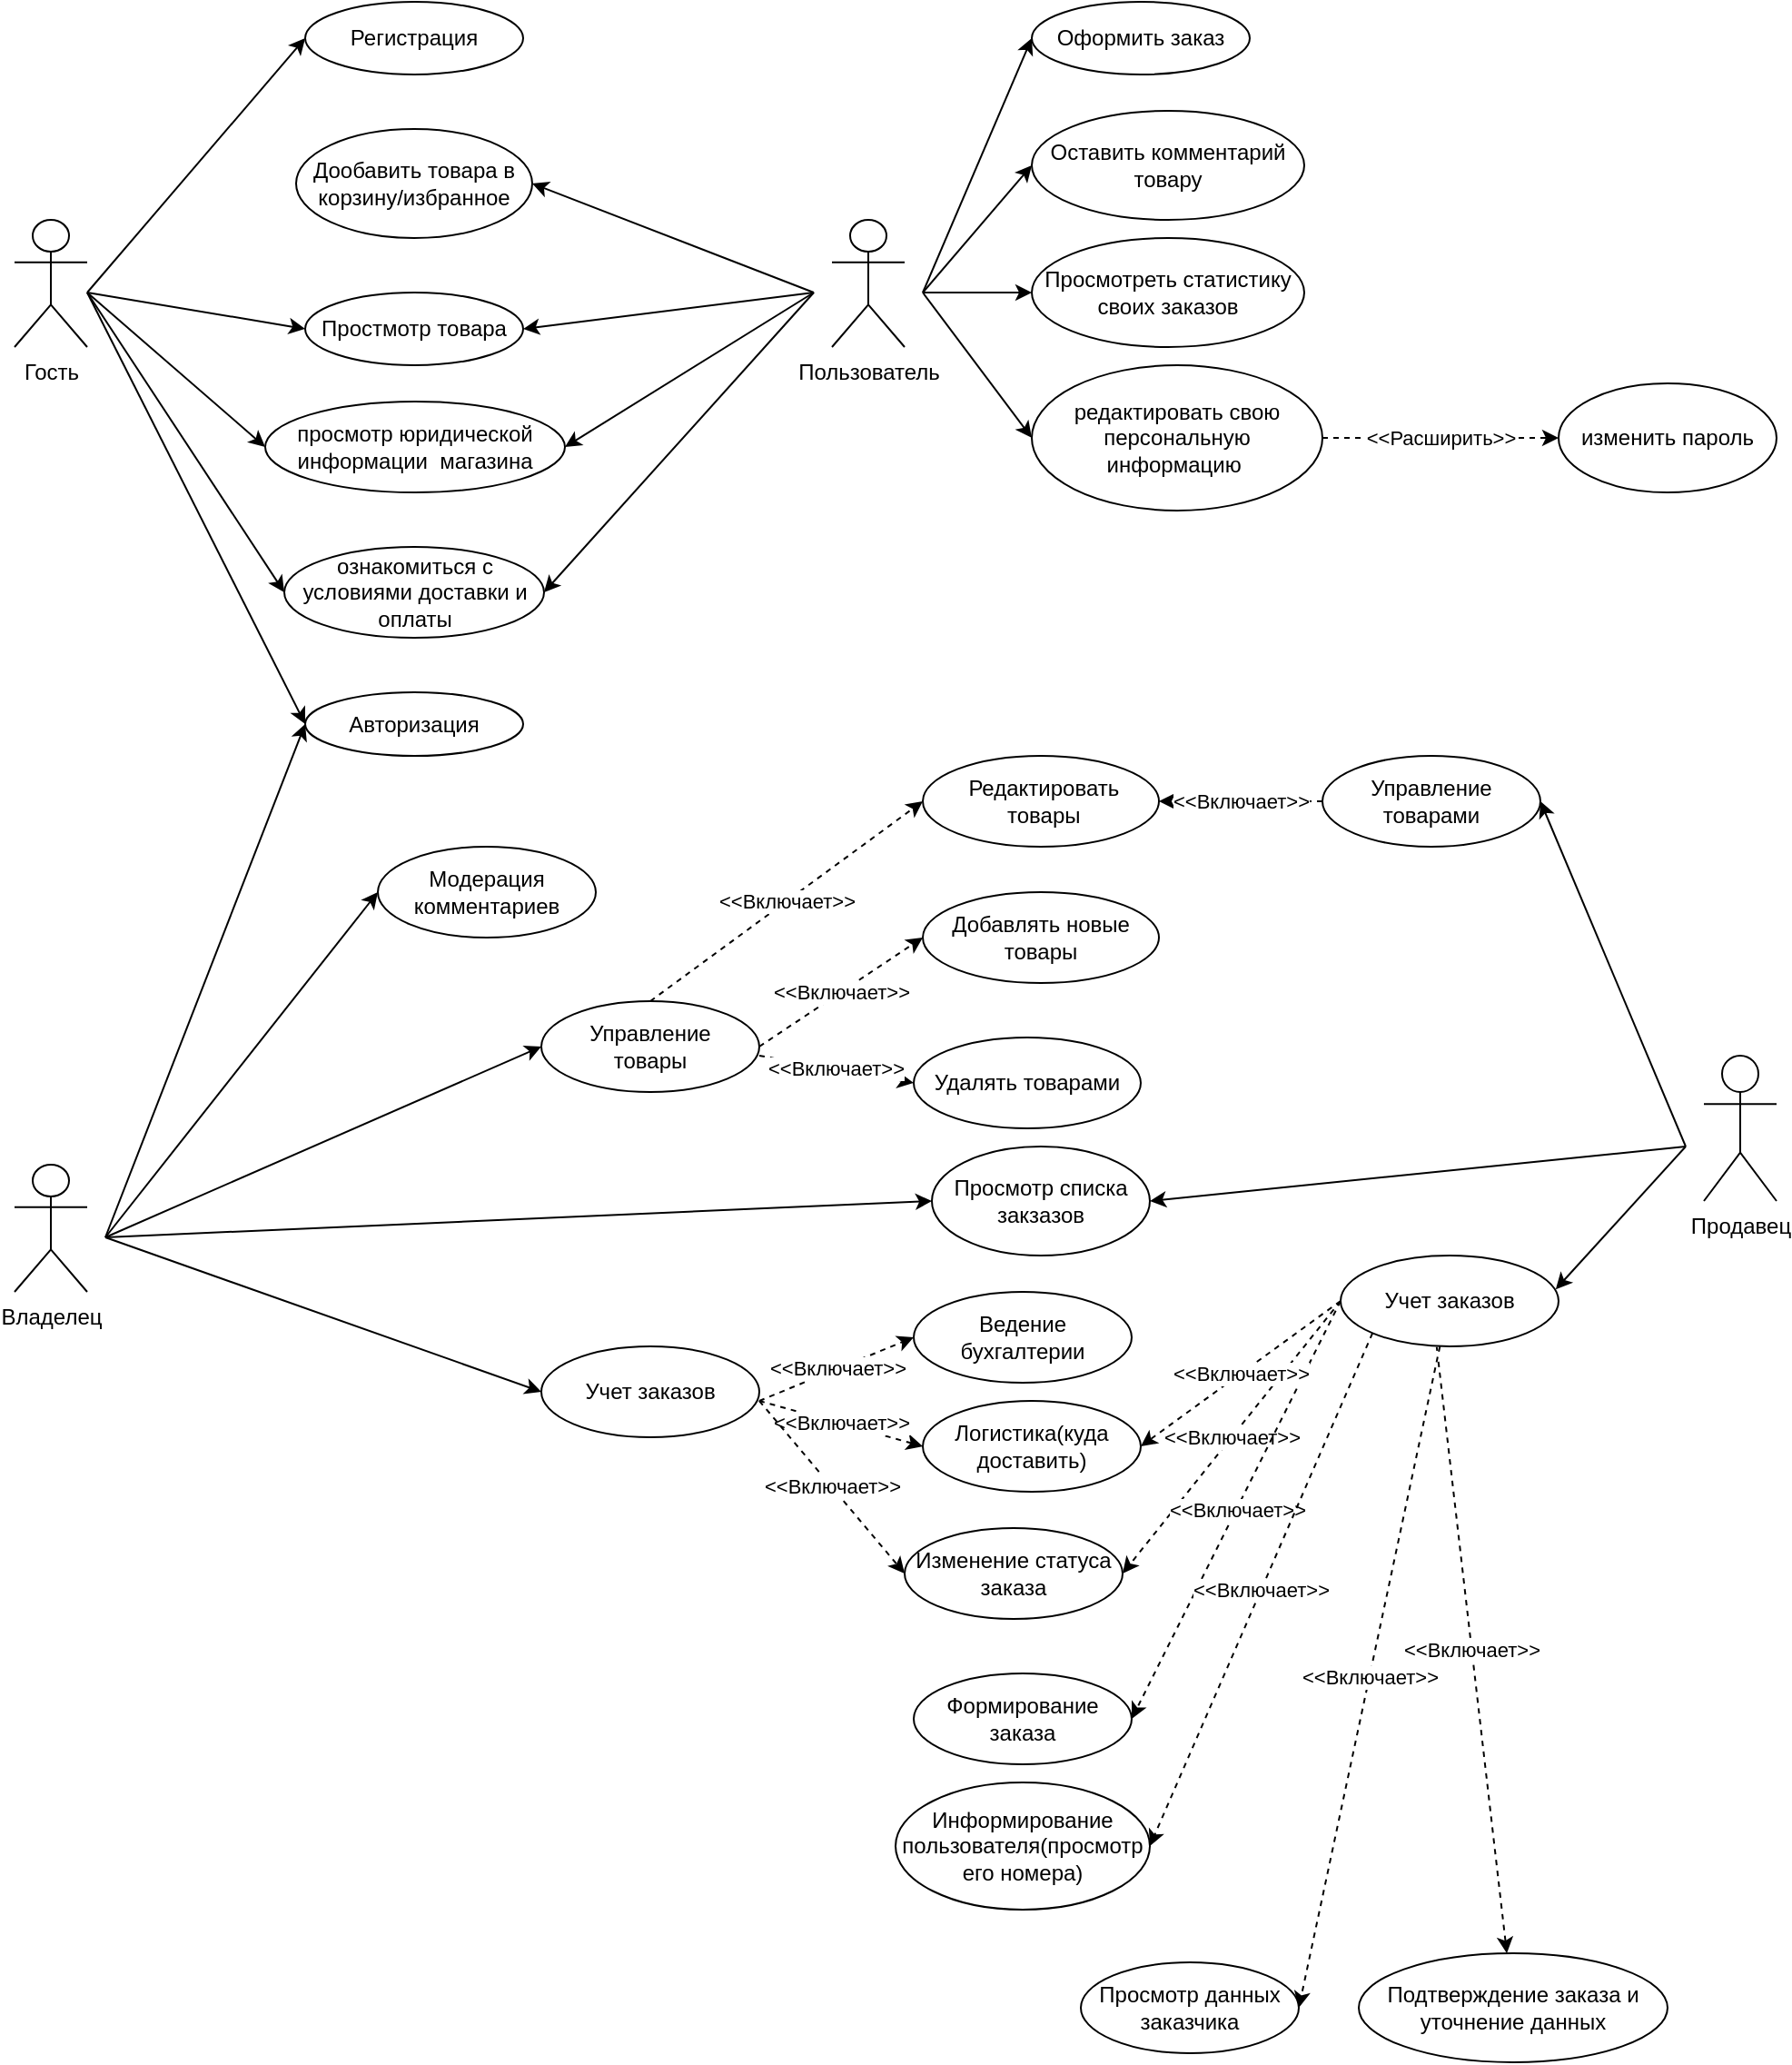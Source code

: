 <mxfile version="20.7.4" type="device"><diagram id="prtHgNgQTEPvFCAcTncT" name="Page-1"><mxGraphModel dx="2590" dy="1535" grid="1" gridSize="10" guides="1" tooltips="1" connect="1" arrows="1" fold="1" page="1" pageScale="1" pageWidth="827" pageHeight="1169" math="0" shadow="0"><root><mxCell id="0"/><mxCell id="1" parent="0"/><mxCell id="GeivM4yIaeI1uJfB7zpZ-3" value="Гость&lt;br&gt;" style="shape=umlActor;verticalLabelPosition=bottom;verticalAlign=top;html=1;outlineConnect=0;" parent="1" vertex="1"><mxGeometry x="240" y="160" width="40" height="70" as="geometry"/></mxCell><mxCell id="GeivM4yIaeI1uJfB7zpZ-6" value="Регистрация" style="ellipse;whiteSpace=wrap;html=1;" parent="1" vertex="1"><mxGeometry x="400" y="40" width="120" height="40" as="geometry"/></mxCell><mxCell id="GeivM4yIaeI1uJfB7zpZ-8" value="Простмотр товара" style="ellipse;whiteSpace=wrap;html=1;" parent="1" vertex="1"><mxGeometry x="400" y="200" width="120" height="40" as="geometry"/></mxCell><mxCell id="GeivM4yIaeI1uJfB7zpZ-10" value="Дообавить товара в корзину/избранное" style="ellipse;whiteSpace=wrap;html=1;" parent="1" vertex="1"><mxGeometry x="395" y="110" width="130" height="60" as="geometry"/></mxCell><mxCell id="GeivM4yIaeI1uJfB7zpZ-13" value="Пользователь" style="shape=umlActor;verticalLabelPosition=bottom;verticalAlign=top;html=1;outlineConnect=0;" parent="1" vertex="1"><mxGeometry x="690" y="160" width="40" height="70" as="geometry"/></mxCell><mxCell id="GeivM4yIaeI1uJfB7zpZ-14" value="Авторизация" style="ellipse;whiteSpace=wrap;html=1;" parent="1" vertex="1"><mxGeometry x="400" y="420" width="120" height="35" as="geometry"/></mxCell><mxCell id="GeivM4yIaeI1uJfB7zpZ-16" value="Оформить заказ" style="ellipse;whiteSpace=wrap;html=1;" parent="1" vertex="1"><mxGeometry x="800" y="40" width="120" height="40" as="geometry"/></mxCell><mxCell id="GeivM4yIaeI1uJfB7zpZ-17" value="Оставить комментарий товару" style="ellipse;whiteSpace=wrap;html=1;" parent="1" vertex="1"><mxGeometry x="800" y="100" width="150" height="60" as="geometry"/></mxCell><mxCell id="GeivM4yIaeI1uJfB7zpZ-18" value="Просмотреть статистику своих заказов" style="ellipse;whiteSpace=wrap;html=1;" parent="1" vertex="1"><mxGeometry x="800" y="170" width="150" height="60" as="geometry"/></mxCell><mxCell id="GeivM4yIaeI1uJfB7zpZ-19" value="просмотр юридической информации&amp;nbsp; магазина" style="ellipse;whiteSpace=wrap;html=1;" parent="1" vertex="1"><mxGeometry x="378" y="260" width="165" height="50" as="geometry"/></mxCell><mxCell id="GeivM4yIaeI1uJfB7zpZ-20" value="ознакомиться с условиями доставки и оплаты" style="ellipse;whiteSpace=wrap;html=1;" parent="1" vertex="1"><mxGeometry x="388.5" y="340" width="143" height="50" as="geometry"/></mxCell><mxCell id="GeivM4yIaeI1uJfB7zpZ-21" value="редактировать свою персональную информацию&amp;nbsp;" style="ellipse;whiteSpace=wrap;html=1;" parent="1" vertex="1"><mxGeometry x="800" y="240" width="160" height="80" as="geometry"/></mxCell><mxCell id="GeivM4yIaeI1uJfB7zpZ-23" value="изменить пароль" style="ellipse;whiteSpace=wrap;html=1;" parent="1" vertex="1"><mxGeometry x="1090" y="250" width="120" height="60" as="geometry"/></mxCell><mxCell id="GeivM4yIaeI1uJfB7zpZ-24" value="" style="endArrow=classic;html=1;rounded=0;entryX=1;entryY=0.5;entryDx=0;entryDy=0;" parent="1" target="GeivM4yIaeI1uJfB7zpZ-10" edge="1"><mxGeometry width="50" height="50" relative="1" as="geometry"><mxPoint x="680" y="200" as="sourcePoint"/><mxPoint x="820" y="310" as="targetPoint"/></mxGeometry></mxCell><mxCell id="GeivM4yIaeI1uJfB7zpZ-25" value="" style="endArrow=classic;html=1;rounded=0;entryX=1;entryY=0.5;entryDx=0;entryDy=0;" parent="1" target="GeivM4yIaeI1uJfB7zpZ-8" edge="1"><mxGeometry width="50" height="50" relative="1" as="geometry"><mxPoint x="680" y="200" as="sourcePoint"/><mxPoint x="820" y="310" as="targetPoint"/></mxGeometry></mxCell><mxCell id="GeivM4yIaeI1uJfB7zpZ-26" value="" style="endArrow=classic;html=1;rounded=0;entryX=1;entryY=0.5;entryDx=0;entryDy=0;" parent="1" target="GeivM4yIaeI1uJfB7zpZ-19" edge="1"><mxGeometry width="50" height="50" relative="1" as="geometry"><mxPoint x="680" y="200" as="sourcePoint"/><mxPoint x="820" y="310" as="targetPoint"/></mxGeometry></mxCell><mxCell id="GeivM4yIaeI1uJfB7zpZ-27" value="" style="endArrow=classic;html=1;rounded=0;entryX=1;entryY=0.5;entryDx=0;entryDy=0;" parent="1" target="GeivM4yIaeI1uJfB7zpZ-20" edge="1"><mxGeometry width="50" height="50" relative="1" as="geometry"><mxPoint x="680" y="200" as="sourcePoint"/><mxPoint x="820" y="310" as="targetPoint"/></mxGeometry></mxCell><mxCell id="GeivM4yIaeI1uJfB7zpZ-28" value="" style="endArrow=classic;html=1;rounded=0;entryX=0;entryY=0.5;entryDx=0;entryDy=0;" parent="1" target="GeivM4yIaeI1uJfB7zpZ-16" edge="1"><mxGeometry width="50" height="50" relative="1" as="geometry"><mxPoint x="740" y="200" as="sourcePoint"/><mxPoint x="820" y="310" as="targetPoint"/></mxGeometry></mxCell><mxCell id="GeivM4yIaeI1uJfB7zpZ-29" value="" style="endArrow=classic;html=1;rounded=0;entryX=0;entryY=0.5;entryDx=0;entryDy=0;" parent="1" target="GeivM4yIaeI1uJfB7zpZ-17" edge="1"><mxGeometry width="50" height="50" relative="1" as="geometry"><mxPoint x="740" y="200" as="sourcePoint"/><mxPoint x="820" y="310" as="targetPoint"/></mxGeometry></mxCell><mxCell id="GeivM4yIaeI1uJfB7zpZ-30" value="" style="endArrow=classic;html=1;rounded=0;entryX=0;entryY=0.5;entryDx=0;entryDy=0;" parent="1" target="GeivM4yIaeI1uJfB7zpZ-18" edge="1"><mxGeometry width="50" height="50" relative="1" as="geometry"><mxPoint x="740" y="200" as="sourcePoint"/><mxPoint x="870" y="410" as="targetPoint"/></mxGeometry></mxCell><mxCell id="GeivM4yIaeI1uJfB7zpZ-31" value="" style="endArrow=classic;html=1;rounded=0;entryX=0;entryY=0.5;entryDx=0;entryDy=0;" parent="1" target="GeivM4yIaeI1uJfB7zpZ-21" edge="1"><mxGeometry width="50" height="50" relative="1" as="geometry"><mxPoint x="740" y="200" as="sourcePoint"/><mxPoint x="900" y="440" as="targetPoint"/></mxGeometry></mxCell><mxCell id="GeivM4yIaeI1uJfB7zpZ-33" value="" style="endArrow=classic;html=1;rounded=0;entryX=0;entryY=0.5;entryDx=0;entryDy=0;" parent="1" target="GeivM4yIaeI1uJfB7zpZ-6" edge="1"><mxGeometry width="50" height="50" relative="1" as="geometry"><mxPoint x="280" y="200" as="sourcePoint"/><mxPoint x="820" y="310" as="targetPoint"/></mxGeometry></mxCell><mxCell id="GeivM4yIaeI1uJfB7zpZ-34" value="" style="endArrow=classic;html=1;rounded=0;entryX=0;entryY=0.5;entryDx=0;entryDy=0;" parent="1" target="GeivM4yIaeI1uJfB7zpZ-19" edge="1"><mxGeometry width="50" height="50" relative="1" as="geometry"><mxPoint x="280" y="200" as="sourcePoint"/><mxPoint x="820" y="310" as="targetPoint"/></mxGeometry></mxCell><mxCell id="GeivM4yIaeI1uJfB7zpZ-35" value="" style="endArrow=classic;html=1;rounded=0;entryX=0;entryY=0.5;entryDx=0;entryDy=0;" parent="1" target="GeivM4yIaeI1uJfB7zpZ-20" edge="1"><mxGeometry width="50" height="50" relative="1" as="geometry"><mxPoint x="280" y="200" as="sourcePoint"/><mxPoint x="820" y="310" as="targetPoint"/></mxGeometry></mxCell><mxCell id="GeivM4yIaeI1uJfB7zpZ-36" value="" style="endArrow=classic;html=1;rounded=0;" parent="1" edge="1"><mxGeometry width="50" height="50" relative="1" as="geometry"><mxPoint x="280" y="200" as="sourcePoint"/><mxPoint x="400" y="220" as="targetPoint"/></mxGeometry></mxCell><mxCell id="GeivM4yIaeI1uJfB7zpZ-38" value="" style="endArrow=classic;html=1;rounded=0;entryX=0;entryY=0.5;entryDx=0;entryDy=0;" parent="1" target="GeivM4yIaeI1uJfB7zpZ-14" edge="1"><mxGeometry width="50" height="50" relative="1" as="geometry"><mxPoint x="280" y="200" as="sourcePoint"/><mxPoint x="820" y="310" as="targetPoint"/></mxGeometry></mxCell><mxCell id="GeivM4yIaeI1uJfB7zpZ-39" value="&amp;lt;&amp;lt;Расширить&amp;gt;&amp;gt;" style="endArrow=classic;html=1;rounded=0;exitX=1;exitY=0.5;exitDx=0;exitDy=0;dashed=1;jumpStyle=gap;" parent="1" source="GeivM4yIaeI1uJfB7zpZ-21" target="GeivM4yIaeI1uJfB7zpZ-23" edge="1"><mxGeometry width="50" height="50" relative="1" as="geometry"><mxPoint x="770" y="360" as="sourcePoint"/><mxPoint x="820" y="310" as="targetPoint"/></mxGeometry></mxCell><mxCell id="1J2U4zj17bDbrZW38m-7-1" value="Владелец&lt;br&gt;" style="shape=umlActor;verticalLabelPosition=bottom;verticalAlign=top;html=1;outlineConnect=0;" parent="1" vertex="1"><mxGeometry x="240" y="680" width="40" height="70" as="geometry"/></mxCell><mxCell id="1J2U4zj17bDbrZW38m-7-2" value="Управление&lt;br&gt;&amp;nbsp;товары&amp;nbsp;" style="ellipse;whiteSpace=wrap;html=1;" parent="1" vertex="1"><mxGeometry x="530" y="590" width="120" height="50" as="geometry"/></mxCell><mxCell id="1J2U4zj17bDbrZW38m-7-3" value="Добавлять новые товары" style="ellipse;whiteSpace=wrap;html=1;" parent="1" vertex="1"><mxGeometry x="740" y="530" width="130" height="50" as="geometry"/></mxCell><mxCell id="1J2U4zj17bDbrZW38m-7-4" value="Удалять товарами" style="ellipse;whiteSpace=wrap;html=1;" parent="1" vertex="1"><mxGeometry x="735" y="610" width="125" height="50" as="geometry"/></mxCell><mxCell id="1J2U4zj17bDbrZW38m-7-5" value="&amp;lt;&amp;lt;Включает&amp;gt;&amp;gt;" style="endArrow=classic;html=1;rounded=0;exitX=1;exitY=0.5;exitDx=0;exitDy=0;dashed=1;jumpStyle=gap;entryX=0;entryY=0.5;entryDx=0;entryDy=0;" parent="1" source="1J2U4zj17bDbrZW38m-7-2" target="1J2U4zj17bDbrZW38m-7-3" edge="1"><mxGeometry width="50" height="50" relative="1" as="geometry"><mxPoint x="1100" y="290" as="sourcePoint"/><mxPoint x="1230" y="290" as="targetPoint"/></mxGeometry></mxCell><mxCell id="1J2U4zj17bDbrZW38m-7-7" value="&amp;lt;&amp;lt;Включает&amp;gt;&amp;gt;" style="endArrow=classic;html=1;rounded=0;dashed=1;jumpStyle=gap;entryX=0;entryY=0.5;entryDx=0;entryDy=0;" parent="1" target="1J2U4zj17bDbrZW38m-7-4" edge="1"><mxGeometry width="50" height="50" relative="1" as="geometry"><mxPoint x="650" y="620" as="sourcePoint"/><mxPoint x="750" y="565" as="targetPoint"/></mxGeometry></mxCell><mxCell id="1J2U4zj17bDbrZW38m-7-8" value="" style="endArrow=classic;html=1;rounded=0;entryX=0;entryY=0.5;entryDx=0;entryDy=0;" parent="1" target="1J2U4zj17bDbrZW38m-7-2" edge="1"><mxGeometry width="50" height="50" relative="1" as="geometry"><mxPoint x="290" y="720" as="sourcePoint"/><mxPoint x="700" y="450" as="targetPoint"/></mxGeometry></mxCell><mxCell id="1J2U4zj17bDbrZW38m-7-9" value="" style="endArrow=classic;html=1;rounded=0;entryX=0;entryY=0.5;entryDx=0;entryDy=0;" parent="1" target="1J2U4zj17bDbrZW38m-7-10" edge="1"><mxGeometry width="50" height="50" relative="1" as="geometry"><mxPoint x="290" y="720" as="sourcePoint"/><mxPoint x="430" y="740" as="targetPoint"/></mxGeometry></mxCell><mxCell id="1J2U4zj17bDbrZW38m-7-10" value="Модерация комментариев" style="ellipse;whiteSpace=wrap;html=1;" parent="1" vertex="1"><mxGeometry x="440" y="505" width="120" height="50" as="geometry"/></mxCell><mxCell id="1J2U4zj17bDbrZW38m-7-11" value="Учет заказов" style="ellipse;whiteSpace=wrap;html=1;" parent="1" vertex="1"><mxGeometry x="530" y="780" width="120" height="50" as="geometry"/></mxCell><mxCell id="1J2U4zj17bDbrZW38m-7-12" value="" style="endArrow=classic;html=1;rounded=0;entryX=0;entryY=0.5;entryDx=0;entryDy=0;" parent="1" target="1J2U4zj17bDbrZW38m-7-11" edge="1"><mxGeometry width="50" height="50" relative="1" as="geometry"><mxPoint x="290" y="720" as="sourcePoint"/><mxPoint x="700" y="770" as="targetPoint"/></mxGeometry></mxCell><mxCell id="1J2U4zj17bDbrZW38m-7-13" value="Ведение бухгалтерии" style="ellipse;whiteSpace=wrap;html=1;" parent="1" vertex="1"><mxGeometry x="735" y="750" width="120" height="50" as="geometry"/></mxCell><mxCell id="1J2U4zj17bDbrZW38m-7-14" value="Логистика(куда доставить)" style="ellipse;whiteSpace=wrap;html=1;" parent="1" vertex="1"><mxGeometry x="740" y="810" width="120" height="50" as="geometry"/></mxCell><mxCell id="1J2U4zj17bDbrZW38m-7-15" value="&amp;lt;&amp;lt;Включает&amp;gt;&amp;gt;" style="endArrow=classic;html=1;rounded=0;dashed=1;jumpStyle=gap;entryX=0;entryY=0.5;entryDx=0;entryDy=0;" parent="1" target="1J2U4zj17bDbrZW38m-7-13" edge="1"><mxGeometry width="50" height="50" relative="1" as="geometry"><mxPoint x="650" y="810" as="sourcePoint"/><mxPoint x="755" y="605" as="targetPoint"/></mxGeometry></mxCell><mxCell id="1J2U4zj17bDbrZW38m-7-16" value="&amp;lt;&amp;lt;Включает&amp;gt;&amp;gt;" style="endArrow=classic;html=1;rounded=0;dashed=1;jumpStyle=gap;entryX=0;entryY=0.5;entryDx=0;entryDy=0;" parent="1" target="1J2U4zj17bDbrZW38m-7-14" edge="1"><mxGeometry width="50" height="50" relative="1" as="geometry"><mxPoint x="650" y="810" as="sourcePoint"/><mxPoint x="765" y="615" as="targetPoint"/></mxGeometry></mxCell><mxCell id="1J2U4zj17bDbrZW38m-7-17" value="" style="endArrow=classic;html=1;rounded=0;entryX=0;entryY=0.5;entryDx=0;entryDy=0;" parent="1" target="GeivM4yIaeI1uJfB7zpZ-14" edge="1"><mxGeometry width="50" height="50" relative="1" as="geometry"><mxPoint x="290" y="720" as="sourcePoint"/><mxPoint x="670" y="490" as="targetPoint"/></mxGeometry></mxCell><mxCell id="1J2U4zj17bDbrZW38m-7-20" value="Изменение статуса заказа" style="ellipse;whiteSpace=wrap;html=1;" parent="1" vertex="1"><mxGeometry x="730" y="880" width="120" height="50" as="geometry"/></mxCell><mxCell id="1J2U4zj17bDbrZW38m-7-21" value="&amp;lt;&amp;lt;Включает&amp;gt;&amp;gt;" style="endArrow=classic;html=1;rounded=0;dashed=1;jumpStyle=gap;entryX=0;entryY=0.5;entryDx=0;entryDy=0;" parent="1" target="1J2U4zj17bDbrZW38m-7-20" edge="1"><mxGeometry width="50" height="50" relative="1" as="geometry"><mxPoint x="650" y="810" as="sourcePoint"/><mxPoint x="740.0" y="795" as="targetPoint"/></mxGeometry></mxCell><mxCell id="elf-8IaVGKeBp0bfixKC-1" value="Продавец&lt;br&gt;" style="shape=umlActor;verticalLabelPosition=bottom;verticalAlign=top;html=1;outlineConnect=0;" parent="1" vertex="1"><mxGeometry x="1170" y="620" width="40" height="80" as="geometry"/></mxCell><mxCell id="elf-8IaVGKeBp0bfixKC-2" value="&amp;nbsp;Редактировать&lt;br&gt;&amp;nbsp;товары" style="ellipse;whiteSpace=wrap;html=1;" parent="1" vertex="1"><mxGeometry x="740" y="455" width="130" height="50" as="geometry"/></mxCell><mxCell id="elf-8IaVGKeBp0bfixKC-3" value="&amp;lt;&amp;lt;Включает&amp;gt;&amp;gt;" style="endArrow=classic;html=1;rounded=0;exitX=0.5;exitY=0;exitDx=0;exitDy=0;dashed=1;jumpStyle=gap;entryX=0;entryY=0.5;entryDx=0;entryDy=0;" parent="1" source="1J2U4zj17bDbrZW38m-7-2" target="elf-8IaVGKeBp0bfixKC-2" edge="1"><mxGeometry width="50" height="50" relative="1" as="geometry"><mxPoint x="660" y="625" as="sourcePoint"/><mxPoint x="750" y="565" as="targetPoint"/></mxGeometry></mxCell><mxCell id="elf-8IaVGKeBp0bfixKC-4" value="Просмотр списка закзазов" style="ellipse;whiteSpace=wrap;html=1;" parent="1" vertex="1"><mxGeometry x="745" y="670" width="120" height="60" as="geometry"/></mxCell><mxCell id="elf-8IaVGKeBp0bfixKC-5" value="" style="endArrow=classic;html=1;rounded=0;entryX=0;entryY=0.5;entryDx=0;entryDy=0;" parent="1" target="elf-8IaVGKeBp0bfixKC-4" edge="1"><mxGeometry width="50" height="50" relative="1" as="geometry"><mxPoint x="290" y="720" as="sourcePoint"/><mxPoint x="410" y="875" as="targetPoint"/></mxGeometry></mxCell><mxCell id="sg9rKuqKri07Io_V6Qgu-3" value="Формирование заказа" style="ellipse;whiteSpace=wrap;html=1;" parent="1" vertex="1"><mxGeometry x="735" y="960" width="120" height="50" as="geometry"/></mxCell><mxCell id="sg9rKuqKri07Io_V6Qgu-4" value="Управление&lt;br&gt;&amp;nbsp;товарами&amp;nbsp;" style="ellipse;whiteSpace=wrap;html=1;" parent="1" vertex="1"><mxGeometry x="960" y="455" width="120" height="50" as="geometry"/></mxCell><mxCell id="sg9rKuqKri07Io_V6Qgu-5" value="Учет заказов" style="ellipse;whiteSpace=wrap;html=1;" parent="1" vertex="1"><mxGeometry x="970" y="730" width="120" height="50" as="geometry"/></mxCell><mxCell id="sg9rKuqKri07Io_V6Qgu-7" value="" style="endArrow=classic;html=1;rounded=0;entryX=1;entryY=0.5;entryDx=0;entryDy=0;" parent="1" target="sg9rKuqKri07Io_V6Qgu-4" edge="1"><mxGeometry width="50" height="50" relative="1" as="geometry"><mxPoint x="1160" y="670" as="sourcePoint"/><mxPoint x="540" y="880" as="targetPoint"/></mxGeometry></mxCell><mxCell id="sg9rKuqKri07Io_V6Qgu-8" value="" style="endArrow=classic;html=1;rounded=0;entryX=0.987;entryY=0.372;entryDx=0;entryDy=0;entryPerimeter=0;" parent="1" target="sg9rKuqKri07Io_V6Qgu-5" edge="1"><mxGeometry width="50" height="50" relative="1" as="geometry"><mxPoint x="1160" y="670" as="sourcePoint"/><mxPoint x="1100" y="625" as="targetPoint"/></mxGeometry></mxCell><mxCell id="sg9rKuqKri07Io_V6Qgu-11" value="&amp;lt;&amp;lt;Включает&amp;gt;&amp;gt;" style="endArrow=classic;html=1;rounded=0;dashed=1;jumpStyle=gap;entryX=1;entryY=0.5;entryDx=0;entryDy=0;exitX=0;exitY=0.5;exitDx=0;exitDy=0;" parent="1" source="sg9rKuqKri07Io_V6Qgu-5" target="1J2U4zj17bDbrZW38m-7-20" edge="1"><mxGeometry width="50" height="50" relative="1" as="geometry"><mxPoint x="660" y="820" as="sourcePoint"/><mxPoint x="740" y="865" as="targetPoint"/></mxGeometry></mxCell><mxCell id="sg9rKuqKri07Io_V6Qgu-12" value="&amp;lt;&amp;lt;Включает&amp;gt;&amp;gt;" style="endArrow=classic;html=1;rounded=0;dashed=1;jumpStyle=gap;entryX=1;entryY=0.5;entryDx=0;entryDy=0;exitX=0;exitY=0.5;exitDx=0;exitDy=0;" parent="1" source="sg9rKuqKri07Io_V6Qgu-5" target="sg9rKuqKri07Io_V6Qgu-3" edge="1"><mxGeometry width="50" height="50" relative="1" as="geometry"><mxPoint x="980" y="805" as="sourcePoint"/><mxPoint x="860" y="865" as="targetPoint"/></mxGeometry></mxCell><mxCell id="sg9rKuqKri07Io_V6Qgu-13" value="Информирование пользователя(просмотр его номера)" style="ellipse;whiteSpace=wrap;html=1;" parent="1" vertex="1"><mxGeometry x="725" y="1020" width="140" height="70" as="geometry"/></mxCell><mxCell id="sg9rKuqKri07Io_V6Qgu-14" value="&amp;lt;&amp;lt;Включает&amp;gt;&amp;gt;" style="endArrow=classic;html=1;rounded=0;dashed=1;jumpStyle=gap;entryX=1;entryY=0.5;entryDx=0;entryDy=0;exitX=0;exitY=1;exitDx=0;exitDy=0;" parent="1" source="sg9rKuqKri07Io_V6Qgu-5" target="sg9rKuqKri07Io_V6Qgu-13" edge="1"><mxGeometry width="50" height="50" relative="1" as="geometry"><mxPoint x="980" y="805" as="sourcePoint"/><mxPoint x="860" y="925" as="targetPoint"/></mxGeometry></mxCell><mxCell id="sg9rKuqKri07Io_V6Qgu-15" value="&amp;lt;&amp;lt;Включает&amp;gt;&amp;gt;" style="endArrow=classic;html=1;rounded=0;dashed=1;jumpStyle=gap;entryX=1;entryY=0.5;entryDx=0;entryDy=0;exitX=0;exitY=0.5;exitDx=0;exitDy=0;" parent="1" source="sg9rKuqKri07Io_V6Qgu-5" target="1J2U4zj17bDbrZW38m-7-14" edge="1"><mxGeometry width="50" height="50" relative="1" as="geometry"><mxPoint x="980" y="805" as="sourcePoint"/><mxPoint x="860" y="865" as="targetPoint"/></mxGeometry></mxCell><mxCell id="sg9rKuqKri07Io_V6Qgu-17" value="Просмотр данных заказчика" style="ellipse;whiteSpace=wrap;html=1;" parent="1" vertex="1"><mxGeometry x="827" y="1119" width="120" height="50" as="geometry"/></mxCell><mxCell id="sg9rKuqKri07Io_V6Qgu-18" value="&amp;lt;&amp;lt;Включает&amp;gt;&amp;gt;" style="endArrow=classic;html=1;rounded=0;dashed=1;jumpStyle=gap;entryX=1;entryY=0.5;entryDx=0;entryDy=0;" parent="1" source="sg9rKuqKri07Io_V6Qgu-5" target="sg9rKuqKri07Io_V6Qgu-17" edge="1"><mxGeometry width="50" height="50" relative="1" as="geometry"><mxPoint x="980" y="805" as="sourcePoint"/><mxPoint x="860" y="880" as="targetPoint"/></mxGeometry></mxCell><mxCell id="sg9rKuqKri07Io_V6Qgu-19" value="&amp;lt;&amp;lt;Включает&amp;gt;&amp;gt;" style="endArrow=classic;html=1;rounded=0;dashed=1;jumpStyle=gap;entryX=1;entryY=0.5;entryDx=0;entryDy=0;exitX=0;exitY=0.5;exitDx=0;exitDy=0;" parent="1" source="sg9rKuqKri07Io_V6Qgu-4" target="elf-8IaVGKeBp0bfixKC-2" edge="1"><mxGeometry width="50" height="50" relative="1" as="geometry"><mxPoint x="660" y="630" as="sourcePoint"/><mxPoint x="755" y="655" as="targetPoint"/></mxGeometry></mxCell><mxCell id="sg9rKuqKri07Io_V6Qgu-20" value="" style="endArrow=classic;html=1;rounded=0;entryX=1;entryY=0.5;entryDx=0;entryDy=0;" parent="1" target="elf-8IaVGKeBp0bfixKC-4" edge="1"><mxGeometry width="50" height="50" relative="1" as="geometry"><mxPoint x="1160" y="670" as="sourcePoint"/><mxPoint x="1098.44" y="798.6" as="targetPoint"/></mxGeometry></mxCell><mxCell id="LQ01GYuq24_E73hrr9F2-1" value="Подтверждение заказа и уточнение данных" style="ellipse;whiteSpace=wrap;html=1;" vertex="1" parent="1"><mxGeometry x="980" y="1114" width="170" height="60" as="geometry"/></mxCell><mxCell id="LQ01GYuq24_E73hrr9F2-2" value="&amp;lt;&amp;lt;Включает&amp;gt;&amp;gt;" style="endArrow=classic;html=1;rounded=0;dashed=1;jumpStyle=gap;exitX=0.441;exitY=1.007;exitDx=0;exitDy=0;exitPerimeter=0;" edge="1" parent="1" source="sg9rKuqKri07Io_V6Qgu-5" target="LQ01GYuq24_E73hrr9F2-1"><mxGeometry width="50" height="50" relative="1" as="geometry"><mxPoint x="1031.501" y="789.748" as="sourcePoint"/><mxPoint x="920.0" y="1115" as="targetPoint"/></mxGeometry></mxCell></root></mxGraphModel></diagram></mxfile>
